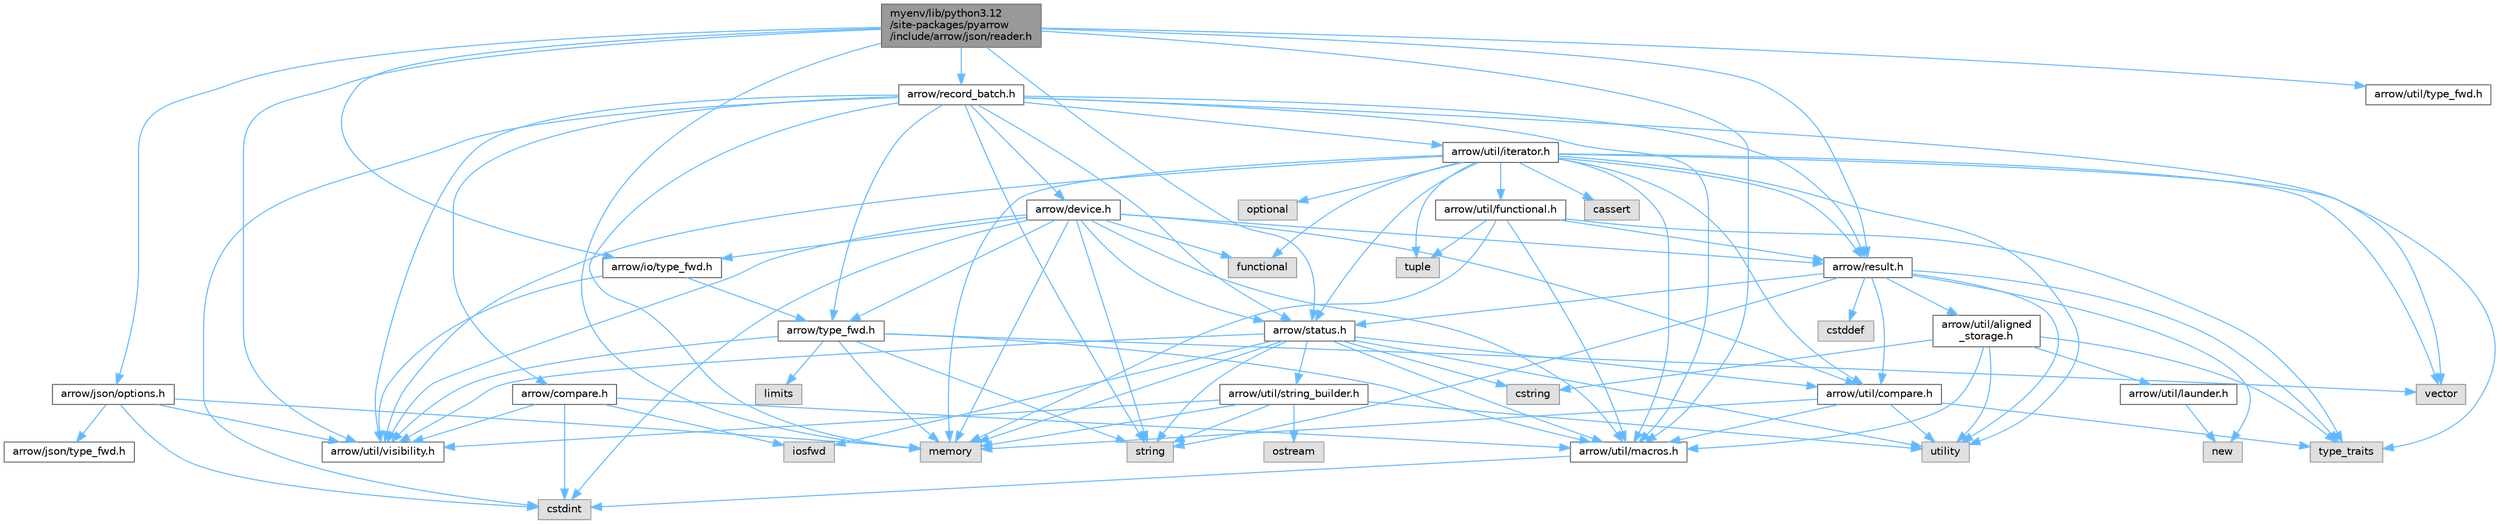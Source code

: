 digraph "myenv/lib/python3.12/site-packages/pyarrow/include/arrow/json/reader.h"
{
 // LATEX_PDF_SIZE
  bgcolor="transparent";
  edge [fontname=Helvetica,fontsize=10,labelfontname=Helvetica,labelfontsize=10];
  node [fontname=Helvetica,fontsize=10,shape=box,height=0.2,width=0.4];
  Node1 [id="Node000001",label="myenv/lib/python3.12\l/site-packages/pyarrow\l/include/arrow/json/reader.h",height=0.2,width=0.4,color="gray40", fillcolor="grey60", style="filled", fontcolor="black",tooltip=" "];
  Node1 -> Node2 [id="edge1_Node000001_Node000002",color="steelblue1",style="solid",tooltip=" "];
  Node2 [id="Node000002",label="memory",height=0.2,width=0.4,color="grey60", fillcolor="#E0E0E0", style="filled",tooltip=" "];
  Node1 -> Node3 [id="edge2_Node000001_Node000003",color="steelblue1",style="solid",tooltip=" "];
  Node3 [id="Node000003",label="arrow/io/type_fwd.h",height=0.2,width=0.4,color="grey40", fillcolor="white", style="filled",URL="$arrow_2io_2type__fwd_8h.html",tooltip=" "];
  Node3 -> Node4 [id="edge3_Node000003_Node000004",color="steelblue1",style="solid",tooltip=" "];
  Node4 [id="Node000004",label="arrow/type_fwd.h",height=0.2,width=0.4,color="grey40", fillcolor="white", style="filled",URL="$arrow_2type__fwd_8h.html",tooltip=" "];
  Node4 -> Node5 [id="edge4_Node000004_Node000005",color="steelblue1",style="solid",tooltip=" "];
  Node5 [id="Node000005",label="limits",height=0.2,width=0.4,color="grey60", fillcolor="#E0E0E0", style="filled",tooltip=" "];
  Node4 -> Node2 [id="edge5_Node000004_Node000002",color="steelblue1",style="solid",tooltip=" "];
  Node4 -> Node6 [id="edge6_Node000004_Node000006",color="steelblue1",style="solid",tooltip=" "];
  Node6 [id="Node000006",label="string",height=0.2,width=0.4,color="grey60", fillcolor="#E0E0E0", style="filled",tooltip=" "];
  Node4 -> Node7 [id="edge7_Node000004_Node000007",color="steelblue1",style="solid",tooltip=" "];
  Node7 [id="Node000007",label="vector",height=0.2,width=0.4,color="grey60", fillcolor="#E0E0E0", style="filled",tooltip=" "];
  Node4 -> Node8 [id="edge8_Node000004_Node000008",color="steelblue1",style="solid",tooltip=" "];
  Node8 [id="Node000008",label="arrow/util/macros.h",height=0.2,width=0.4,color="grey40", fillcolor="white", style="filled",URL="$macros_8h.html",tooltip=" "];
  Node8 -> Node9 [id="edge9_Node000008_Node000009",color="steelblue1",style="solid",tooltip=" "];
  Node9 [id="Node000009",label="cstdint",height=0.2,width=0.4,color="grey60", fillcolor="#E0E0E0", style="filled",tooltip=" "];
  Node4 -> Node10 [id="edge10_Node000004_Node000010",color="steelblue1",style="solid",tooltip=" "];
  Node10 [id="Node000010",label="arrow/util/visibility.h",height=0.2,width=0.4,color="grey40", fillcolor="white", style="filled",URL="$include_2arrow_2util_2visibility_8h.html",tooltip=" "];
  Node3 -> Node10 [id="edge11_Node000003_Node000010",color="steelblue1",style="solid",tooltip=" "];
  Node1 -> Node11 [id="edge12_Node000001_Node000011",color="steelblue1",style="solid",tooltip=" "];
  Node11 [id="Node000011",label="arrow/json/options.h",height=0.2,width=0.4,color="grey40", fillcolor="white", style="filled",URL="$json_2options_8h.html",tooltip=" "];
  Node11 -> Node9 [id="edge13_Node000011_Node000009",color="steelblue1",style="solid",tooltip=" "];
  Node11 -> Node2 [id="edge14_Node000011_Node000002",color="steelblue1",style="solid",tooltip=" "];
  Node11 -> Node12 [id="edge15_Node000011_Node000012",color="steelblue1",style="solid",tooltip=" "];
  Node12 [id="Node000012",label="arrow/json/type_fwd.h",height=0.2,width=0.4,color="grey40", fillcolor="white", style="filled",URL="$arrow_2json_2type__fwd_8h.html",tooltip=" "];
  Node11 -> Node10 [id="edge16_Node000011_Node000010",color="steelblue1",style="solid",tooltip=" "];
  Node1 -> Node13 [id="edge17_Node000001_Node000013",color="steelblue1",style="solid",tooltip=" "];
  Node13 [id="Node000013",label="arrow/record_batch.h",height=0.2,width=0.4,color="grey40", fillcolor="white", style="filled",URL="$record__batch_8h.html",tooltip=" "];
  Node13 -> Node9 [id="edge18_Node000013_Node000009",color="steelblue1",style="solid",tooltip=" "];
  Node13 -> Node2 [id="edge19_Node000013_Node000002",color="steelblue1",style="solid",tooltip=" "];
  Node13 -> Node6 [id="edge20_Node000013_Node000006",color="steelblue1",style="solid",tooltip=" "];
  Node13 -> Node7 [id="edge21_Node000013_Node000007",color="steelblue1",style="solid",tooltip=" "];
  Node13 -> Node14 [id="edge22_Node000013_Node000014",color="steelblue1",style="solid",tooltip=" "];
  Node14 [id="Node000014",label="arrow/compare.h",height=0.2,width=0.4,color="grey40", fillcolor="white", style="filled",URL="$compare_8h.html",tooltip=" "];
  Node14 -> Node9 [id="edge23_Node000014_Node000009",color="steelblue1",style="solid",tooltip=" "];
  Node14 -> Node15 [id="edge24_Node000014_Node000015",color="steelblue1",style="solid",tooltip=" "];
  Node15 [id="Node000015",label="iosfwd",height=0.2,width=0.4,color="grey60", fillcolor="#E0E0E0", style="filled",tooltip=" "];
  Node14 -> Node8 [id="edge25_Node000014_Node000008",color="steelblue1",style="solid",tooltip=" "];
  Node14 -> Node10 [id="edge26_Node000014_Node000010",color="steelblue1",style="solid",tooltip=" "];
  Node13 -> Node16 [id="edge27_Node000013_Node000016",color="steelblue1",style="solid",tooltip=" "];
  Node16 [id="Node000016",label="arrow/device.h",height=0.2,width=0.4,color="grey40", fillcolor="white", style="filled",URL="$device_8h.html",tooltip=" "];
  Node16 -> Node9 [id="edge28_Node000016_Node000009",color="steelblue1",style="solid",tooltip=" "];
  Node16 -> Node17 [id="edge29_Node000016_Node000017",color="steelblue1",style="solid",tooltip=" "];
  Node17 [id="Node000017",label="functional",height=0.2,width=0.4,color="grey60", fillcolor="#E0E0E0", style="filled",tooltip=" "];
  Node16 -> Node2 [id="edge30_Node000016_Node000002",color="steelblue1",style="solid",tooltip=" "];
  Node16 -> Node6 [id="edge31_Node000016_Node000006",color="steelblue1",style="solid",tooltip=" "];
  Node16 -> Node3 [id="edge32_Node000016_Node000003",color="steelblue1",style="solid",tooltip=" "];
  Node16 -> Node18 [id="edge33_Node000016_Node000018",color="steelblue1",style="solid",tooltip=" "];
  Node18 [id="Node000018",label="arrow/result.h",height=0.2,width=0.4,color="grey40", fillcolor="white", style="filled",URL="$result_8h.html",tooltip=" "];
  Node18 -> Node19 [id="edge34_Node000018_Node000019",color="steelblue1",style="solid",tooltip=" "];
  Node19 [id="Node000019",label="cstddef",height=0.2,width=0.4,color="grey60", fillcolor="#E0E0E0", style="filled",tooltip=" "];
  Node18 -> Node20 [id="edge35_Node000018_Node000020",color="steelblue1",style="solid",tooltip=" "];
  Node20 [id="Node000020",label="new",height=0.2,width=0.4,color="grey60", fillcolor="#E0E0E0", style="filled",tooltip=" "];
  Node18 -> Node6 [id="edge36_Node000018_Node000006",color="steelblue1",style="solid",tooltip=" "];
  Node18 -> Node21 [id="edge37_Node000018_Node000021",color="steelblue1",style="solid",tooltip=" "];
  Node21 [id="Node000021",label="type_traits",height=0.2,width=0.4,color="grey60", fillcolor="#E0E0E0", style="filled",tooltip=" "];
  Node18 -> Node22 [id="edge38_Node000018_Node000022",color="steelblue1",style="solid",tooltip=" "];
  Node22 [id="Node000022",label="utility",height=0.2,width=0.4,color="grey60", fillcolor="#E0E0E0", style="filled",tooltip=" "];
  Node18 -> Node23 [id="edge39_Node000018_Node000023",color="steelblue1",style="solid",tooltip=" "];
  Node23 [id="Node000023",label="arrow/status.h",height=0.2,width=0.4,color="grey40", fillcolor="white", style="filled",URL="$status_8h.html",tooltip=" "];
  Node23 -> Node24 [id="edge40_Node000023_Node000024",color="steelblue1",style="solid",tooltip=" "];
  Node24 [id="Node000024",label="cstring",height=0.2,width=0.4,color="grey60", fillcolor="#E0E0E0", style="filled",tooltip=" "];
  Node23 -> Node15 [id="edge41_Node000023_Node000015",color="steelblue1",style="solid",tooltip=" "];
  Node23 -> Node2 [id="edge42_Node000023_Node000002",color="steelblue1",style="solid",tooltip=" "];
  Node23 -> Node6 [id="edge43_Node000023_Node000006",color="steelblue1",style="solid",tooltip=" "];
  Node23 -> Node22 [id="edge44_Node000023_Node000022",color="steelblue1",style="solid",tooltip=" "];
  Node23 -> Node25 [id="edge45_Node000023_Node000025",color="steelblue1",style="solid",tooltip=" "];
  Node25 [id="Node000025",label="arrow/util/compare.h",height=0.2,width=0.4,color="grey40", fillcolor="white", style="filled",URL="$util_2compare_8h.html",tooltip=" "];
  Node25 -> Node2 [id="edge46_Node000025_Node000002",color="steelblue1",style="solid",tooltip=" "];
  Node25 -> Node21 [id="edge47_Node000025_Node000021",color="steelblue1",style="solid",tooltip=" "];
  Node25 -> Node22 [id="edge48_Node000025_Node000022",color="steelblue1",style="solid",tooltip=" "];
  Node25 -> Node8 [id="edge49_Node000025_Node000008",color="steelblue1",style="solid",tooltip=" "];
  Node23 -> Node8 [id="edge50_Node000023_Node000008",color="steelblue1",style="solid",tooltip=" "];
  Node23 -> Node26 [id="edge51_Node000023_Node000026",color="steelblue1",style="solid",tooltip=" "];
  Node26 [id="Node000026",label="arrow/util/string_builder.h",height=0.2,width=0.4,color="grey40", fillcolor="white", style="filled",URL="$string__builder_8h.html",tooltip=" "];
  Node26 -> Node2 [id="edge52_Node000026_Node000002",color="steelblue1",style="solid",tooltip=" "];
  Node26 -> Node27 [id="edge53_Node000026_Node000027",color="steelblue1",style="solid",tooltip=" "];
  Node27 [id="Node000027",label="ostream",height=0.2,width=0.4,color="grey60", fillcolor="#E0E0E0", style="filled",tooltip=" "];
  Node26 -> Node6 [id="edge54_Node000026_Node000006",color="steelblue1",style="solid",tooltip=" "];
  Node26 -> Node22 [id="edge55_Node000026_Node000022",color="steelblue1",style="solid",tooltip=" "];
  Node26 -> Node10 [id="edge56_Node000026_Node000010",color="steelblue1",style="solid",tooltip=" "];
  Node23 -> Node10 [id="edge57_Node000023_Node000010",color="steelblue1",style="solid",tooltip=" "];
  Node18 -> Node28 [id="edge58_Node000018_Node000028",color="steelblue1",style="solid",tooltip=" "];
  Node28 [id="Node000028",label="arrow/util/aligned\l_storage.h",height=0.2,width=0.4,color="grey40", fillcolor="white", style="filled",URL="$aligned__storage_8h.html",tooltip=" "];
  Node28 -> Node24 [id="edge59_Node000028_Node000024",color="steelblue1",style="solid",tooltip=" "];
  Node28 -> Node21 [id="edge60_Node000028_Node000021",color="steelblue1",style="solid",tooltip=" "];
  Node28 -> Node22 [id="edge61_Node000028_Node000022",color="steelblue1",style="solid",tooltip=" "];
  Node28 -> Node29 [id="edge62_Node000028_Node000029",color="steelblue1",style="solid",tooltip=" "];
  Node29 [id="Node000029",label="arrow/util/launder.h",height=0.2,width=0.4,color="grey40", fillcolor="white", style="filled",URL="$launder_8h.html",tooltip=" "];
  Node29 -> Node20 [id="edge63_Node000029_Node000020",color="steelblue1",style="solid",tooltip=" "];
  Node28 -> Node8 [id="edge64_Node000028_Node000008",color="steelblue1",style="solid",tooltip=" "];
  Node18 -> Node25 [id="edge65_Node000018_Node000025",color="steelblue1",style="solid",tooltip=" "];
  Node16 -> Node23 [id="edge66_Node000016_Node000023",color="steelblue1",style="solid",tooltip=" "];
  Node16 -> Node4 [id="edge67_Node000016_Node000004",color="steelblue1",style="solid",tooltip=" "];
  Node16 -> Node25 [id="edge68_Node000016_Node000025",color="steelblue1",style="solid",tooltip=" "];
  Node16 -> Node8 [id="edge69_Node000016_Node000008",color="steelblue1",style="solid",tooltip=" "];
  Node16 -> Node10 [id="edge70_Node000016_Node000010",color="steelblue1",style="solid",tooltip=" "];
  Node13 -> Node18 [id="edge71_Node000013_Node000018",color="steelblue1",style="solid",tooltip=" "];
  Node13 -> Node23 [id="edge72_Node000013_Node000023",color="steelblue1",style="solid",tooltip=" "];
  Node13 -> Node4 [id="edge73_Node000013_Node000004",color="steelblue1",style="solid",tooltip=" "];
  Node13 -> Node30 [id="edge74_Node000013_Node000030",color="steelblue1",style="solid",tooltip=" "];
  Node30 [id="Node000030",label="arrow/util/iterator.h",height=0.2,width=0.4,color="grey40", fillcolor="white", style="filled",URL="$iterator_8h.html",tooltip=" "];
  Node30 -> Node31 [id="edge75_Node000030_Node000031",color="steelblue1",style="solid",tooltip=" "];
  Node31 [id="Node000031",label="cassert",height=0.2,width=0.4,color="grey60", fillcolor="#E0E0E0", style="filled",tooltip=" "];
  Node30 -> Node17 [id="edge76_Node000030_Node000017",color="steelblue1",style="solid",tooltip=" "];
  Node30 -> Node2 [id="edge77_Node000030_Node000002",color="steelblue1",style="solid",tooltip=" "];
  Node30 -> Node32 [id="edge78_Node000030_Node000032",color="steelblue1",style="solid",tooltip=" "];
  Node32 [id="Node000032",label="optional",height=0.2,width=0.4,color="grey60", fillcolor="#E0E0E0", style="filled",tooltip=" "];
  Node30 -> Node33 [id="edge79_Node000030_Node000033",color="steelblue1",style="solid",tooltip=" "];
  Node33 [id="Node000033",label="tuple",height=0.2,width=0.4,color="grey60", fillcolor="#E0E0E0", style="filled",tooltip=" "];
  Node30 -> Node21 [id="edge80_Node000030_Node000021",color="steelblue1",style="solid",tooltip=" "];
  Node30 -> Node22 [id="edge81_Node000030_Node000022",color="steelblue1",style="solid",tooltip=" "];
  Node30 -> Node7 [id="edge82_Node000030_Node000007",color="steelblue1",style="solid",tooltip=" "];
  Node30 -> Node18 [id="edge83_Node000030_Node000018",color="steelblue1",style="solid",tooltip=" "];
  Node30 -> Node23 [id="edge84_Node000030_Node000023",color="steelblue1",style="solid",tooltip=" "];
  Node30 -> Node25 [id="edge85_Node000030_Node000025",color="steelblue1",style="solid",tooltip=" "];
  Node30 -> Node34 [id="edge86_Node000030_Node000034",color="steelblue1",style="solid",tooltip=" "];
  Node34 [id="Node000034",label="arrow/util/functional.h",height=0.2,width=0.4,color="grey40", fillcolor="white", style="filled",URL="$functional_8h.html",tooltip=" "];
  Node34 -> Node2 [id="edge87_Node000034_Node000002",color="steelblue1",style="solid",tooltip=" "];
  Node34 -> Node33 [id="edge88_Node000034_Node000033",color="steelblue1",style="solid",tooltip=" "];
  Node34 -> Node21 [id="edge89_Node000034_Node000021",color="steelblue1",style="solid",tooltip=" "];
  Node34 -> Node18 [id="edge90_Node000034_Node000018",color="steelblue1",style="solid",tooltip=" "];
  Node34 -> Node8 [id="edge91_Node000034_Node000008",color="steelblue1",style="solid",tooltip=" "];
  Node30 -> Node8 [id="edge92_Node000030_Node000008",color="steelblue1",style="solid",tooltip=" "];
  Node30 -> Node10 [id="edge93_Node000030_Node000010",color="steelblue1",style="solid",tooltip=" "];
  Node13 -> Node8 [id="edge94_Node000013_Node000008",color="steelblue1",style="solid",tooltip=" "];
  Node13 -> Node10 [id="edge95_Node000013_Node000010",color="steelblue1",style="solid",tooltip=" "];
  Node1 -> Node18 [id="edge96_Node000001_Node000018",color="steelblue1",style="solid",tooltip=" "];
  Node1 -> Node23 [id="edge97_Node000001_Node000023",color="steelblue1",style="solid",tooltip=" "];
  Node1 -> Node8 [id="edge98_Node000001_Node000008",color="steelblue1",style="solid",tooltip=" "];
  Node1 -> Node35 [id="edge99_Node000001_Node000035",color="steelblue1",style="solid",tooltip=" "];
  Node35 [id="Node000035",label="arrow/util/type_fwd.h",height=0.2,width=0.4,color="grey40", fillcolor="white", style="filled",URL="$arrow_2util_2type__fwd_8h.html",tooltip=" "];
  Node1 -> Node10 [id="edge100_Node000001_Node000010",color="steelblue1",style="solid",tooltip=" "];
}
